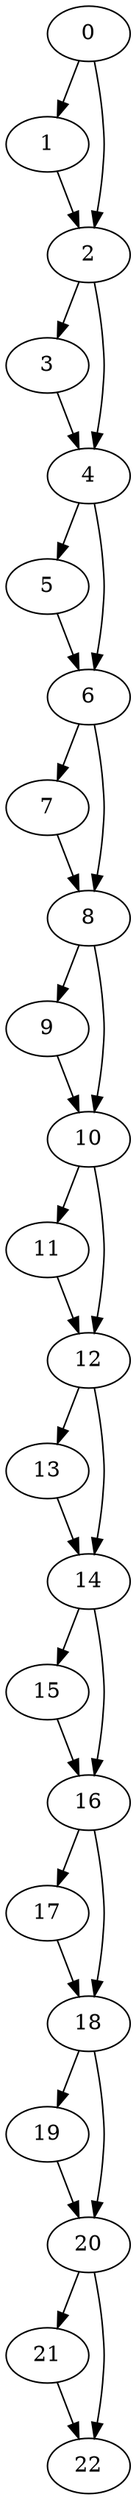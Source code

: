 digraph {
	0
	1
	2
	3
	4
	5
	6
	7
	8
	9
	10
	11
	12
	13
	14
	15
	16
	17
	18
	19
	20
	21
	22
	2 -> 3
	8 -> 9
	10 -> 12
	11 -> 12
	12 -> 13
	20 -> 21
	20 -> 22
	21 -> 22
	0 -> 2
	1 -> 2
	4 -> 6
	5 -> 6
	6 -> 8
	7 -> 8
	8 -> 10
	9 -> 10
	13 -> 14
	12 -> 14
	14 -> 16
	15 -> 16
	16 -> 18
	17 -> 18
	18 -> 19
	4 -> 5
	2 -> 4
	3 -> 4
	10 -> 11
	16 -> 17
	18 -> 20
	19 -> 20
	0 -> 1
	6 -> 7
	14 -> 15
}
